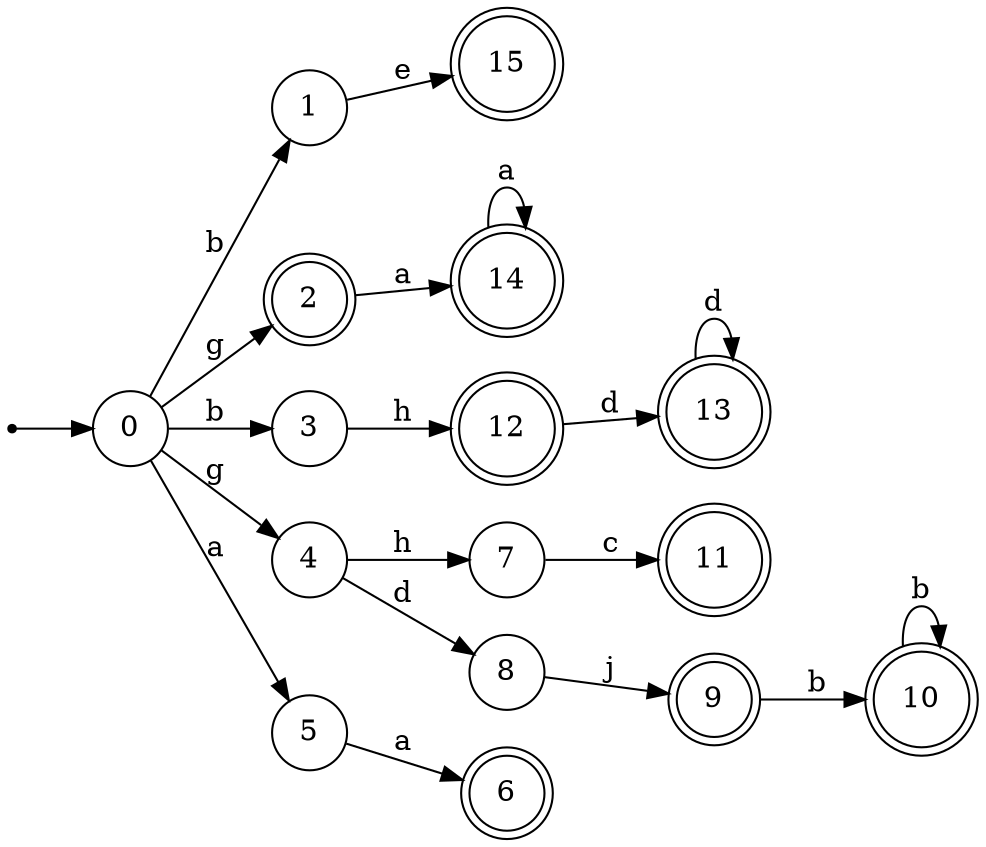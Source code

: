 digraph finite_state_machine {
rankdir=LR;
size="20,20";
node [shape = point]; "dummy0"
node [shape = circle]; "0";
"dummy0" -> "0";
node [shape = circle]; "1";
node [shape = doublecircle]; "2";node [shape = circle]; "3";
node [shape = circle]; "4";
node [shape = circle]; "5";
node [shape = doublecircle]; "6";node [shape = circle]; "7";
node [shape = circle]; "8";
node [shape = doublecircle]; "9";node [shape = doublecircle]; "10";node [shape = doublecircle]; "11";node [shape = doublecircle]; "12";node [shape = doublecircle]; "13";node [shape = doublecircle]; "14";node [shape = doublecircle]; "15";"0" -> "1" [label = "b"];
 "0" -> "3" [label = "b"];
 "0" -> "2" [label = "g"];
 "0" -> "4" [label = "g"];
 "0" -> "5" [label = "a"];
 "5" -> "6" [label = "a"];
 "4" -> "7" [label = "h"];
 "4" -> "8" [label = "d"];
 "8" -> "9" [label = "j"];
 "9" -> "10" [label = "b"];
 "10" -> "10" [label = "b"];
 "7" -> "11" [label = "c"];
 "3" -> "12" [label = "h"];
 "12" -> "13" [label = "d"];
 "13" -> "13" [label = "d"];
 "2" -> "14" [label = "a"];
 "14" -> "14" [label = "a"];
 "1" -> "15" [label = "e"];
 }
